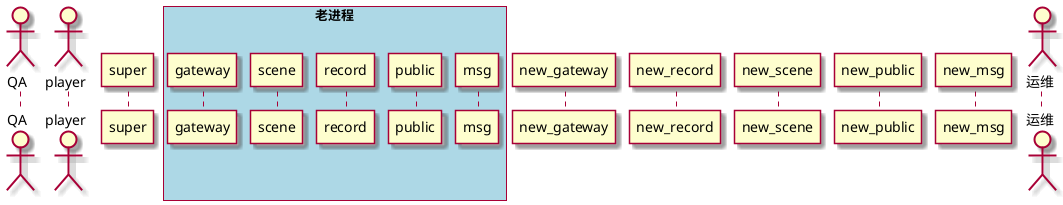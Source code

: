 @startuml super 状态图
' 基础设置
skin rose
autoactivate on

' ===定义角色===
actor QA
actor player

participant super

box "老进程" #LightBlue
    participant gateway
    participant scene
    participant record
    participant public
    participant msg
end box

participant new_gateway
participant new_record
participant new_scene
participant new_public
participant new_msg

actor 运维
' ===定义角色结束===
